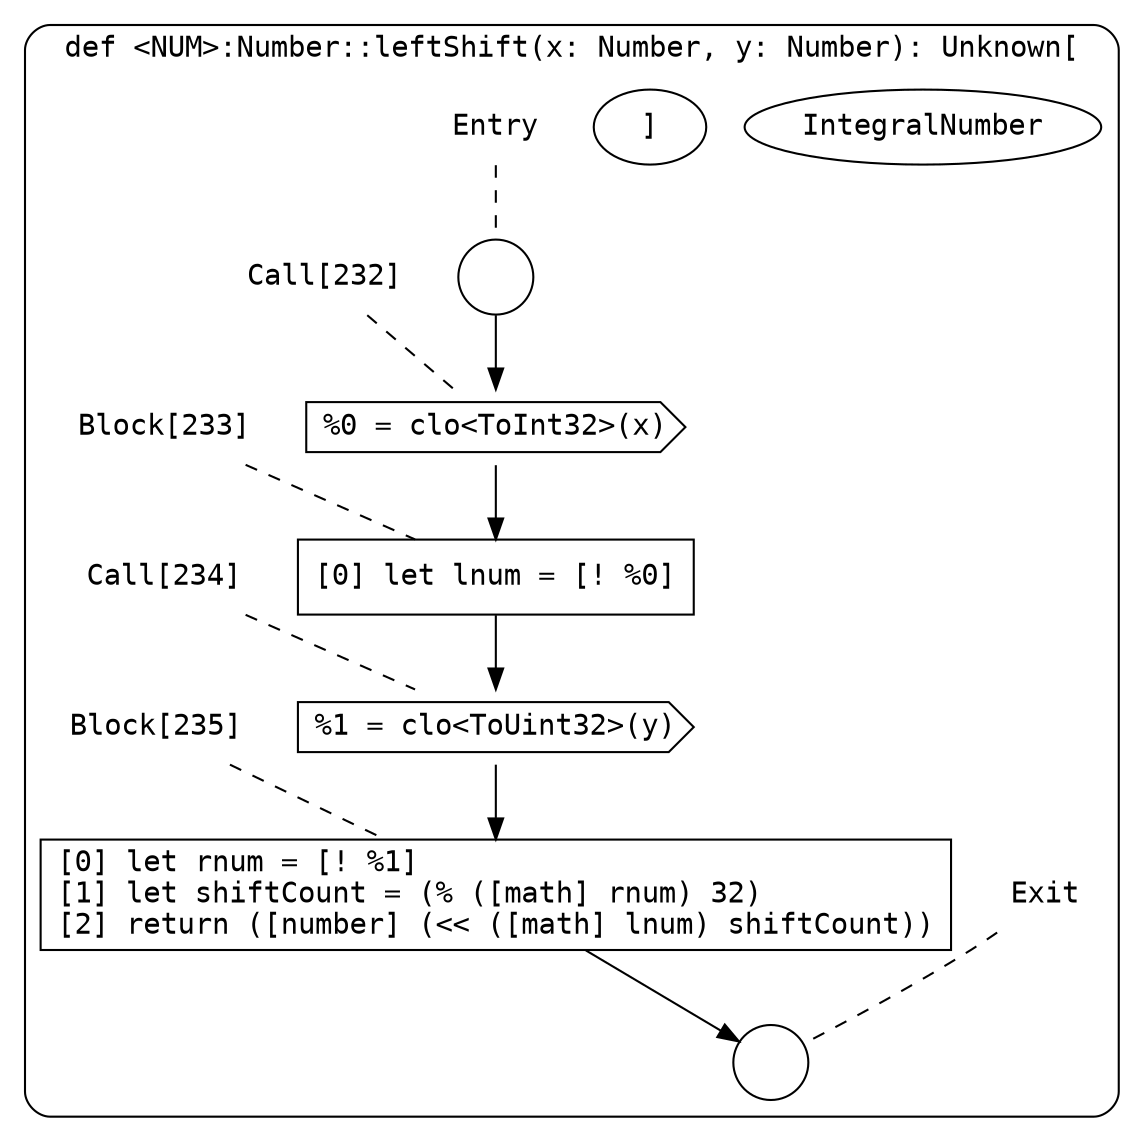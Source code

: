 digraph {
  graph [fontname = "Consolas"]
  node [fontname = "Consolas"]
  edge [fontname = "Consolas"]
  subgraph cluster20 {
    label = "def <NUM>:Number::leftShift(x: Number, y: Number): Unknown["IntegralNumber"]"
    style = rounded
    cluster20_entry_name [shape=none, label=<<font color="black">Entry</font>>]
    cluster20_entry_name -> cluster20_entry [arrowhead=none, color="black", style=dashed]
    cluster20_entry [shape=circle label=" " color="black" fillcolor="white" style=filled]
    cluster20_entry -> node232 [color="black"]
    cluster20_exit_name [shape=none, label=<<font color="black">Exit</font>>]
    cluster20_exit_name -> cluster20_exit [arrowhead=none, color="black", style=dashed]
    cluster20_exit [shape=circle label=" " color="black" fillcolor="white" style=filled]
    node232_name [shape=none, label=<<font color="black">Call[232]</font>>]
    node232_name -> node232 [arrowhead=none, color="black", style=dashed]
    node232 [shape=cds, label=<<font color="black">%0 = clo&lt;ToInt32&gt;(x)</font>> color="black" fillcolor="white", style=filled]
    node232 -> node233 [color="black"]
    node233_name [shape=none, label=<<font color="black">Block[233]</font>>]
    node233_name -> node233 [arrowhead=none, color="black", style=dashed]
    node233 [shape=box, label=<<font color="black">[0] let lnum = [! %0]<BR ALIGN="LEFT"/></font>> color="black" fillcolor="white", style=filled]
    node233 -> node234 [color="black"]
    node234_name [shape=none, label=<<font color="black">Call[234]</font>>]
    node234_name -> node234 [arrowhead=none, color="black", style=dashed]
    node234 [shape=cds, label=<<font color="black">%1 = clo&lt;ToUint32&gt;(y)</font>> color="black" fillcolor="white", style=filled]
    node234 -> node235 [color="black"]
    node235_name [shape=none, label=<<font color="black">Block[235]</font>>]
    node235_name -> node235 [arrowhead=none, color="black", style=dashed]
    node235 [shape=box, label=<<font color="black">[0] let rnum = [! %1]<BR ALIGN="LEFT"/>[1] let shiftCount = (% ([math] rnum) 32)<BR ALIGN="LEFT"/>[2] return ([number] (&lt;&lt; ([math] lnum) shiftCount))<BR ALIGN="LEFT"/></font>> color="black" fillcolor="white", style=filled]
    node235 -> cluster20_exit [color="black"]
  }
}